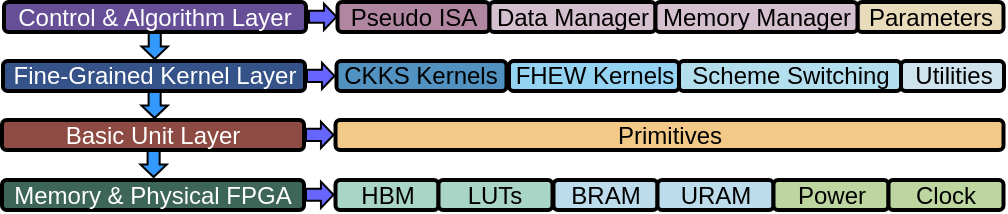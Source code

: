 <mxfile version="28.2.8">
  <diagram name="Page-1" id="jGNhddrc9n4SpIU9rqgM">
    <mxGraphModel dx="2252" dy="930" grid="1" gridSize="10" guides="1" tooltips="1" connect="1" arrows="1" fold="1" page="1" pageScale="1" pageWidth="1654" pageHeight="1169" math="0" shadow="0">
      <root>
        <mxCell id="0" />
        <mxCell id="1" parent="0" />
        <mxCell id="KlMsUJrAT-qtKgrj4Z0v-1" value="Memory &amp;amp; Physical FPGA" style="rounded=1;whiteSpace=wrap;html=1;fontStyle=0;strokeWidth=2;strokeColor=#000000;fillColor=#3D6658;fontColor=#FFFFFF;" vertex="1" parent="1">
          <mxGeometry x="430" y="359" width="151" height="15" as="geometry" />
        </mxCell>
        <mxCell id="KlMsUJrAT-qtKgrj4Z0v-2" value="Basic Unit Layer" style="rounded=1;whiteSpace=wrap;html=1;fontStyle=0;strokeWidth=2;strokeColor=#000000;fillColor=#8E4B43;fontColor=#FFFFFF;" vertex="1" parent="1">
          <mxGeometry x="430" y="329" width="151" height="15" as="geometry" />
        </mxCell>
        <mxCell id="KlMsUJrAT-qtKgrj4Z0v-3" value="Fine-Grained Kernel Layer" style="rounded=1;whiteSpace=wrap;html=1;fontStyle=0;strokeWidth=2;strokeColor=#000000;fillColor=#355389;fontColor=#FFFFFF;" vertex="1" parent="1">
          <mxGeometry x="430.5" y="299.5" width="151" height="15" as="geometry" />
        </mxCell>
        <mxCell id="KlMsUJrAT-qtKgrj4Z0v-4" value="Control &amp;amp; Algorithm Layer" style="rounded=1;whiteSpace=wrap;html=1;fontStyle=0;strokeWidth=2;strokeColor=#000000;fillColor=#664F97;fontColor=#FFFFFF;" vertex="1" parent="1">
          <mxGeometry x="431" y="270" width="151" height="15" as="geometry" />
        </mxCell>
        <mxCell id="KlMsUJrAT-qtKgrj4Z0v-5" value="HBM&lt;span style=&quot;color: rgba(0, 0, 0, 0); font-family: monospace; font-size: 0px; text-align: start; text-wrap-mode: nowrap;&quot;&gt;%3CmxGraphModel%3E%3Croot%3E%3CmxCell%20id%3D%220%22%2F%3E%3CmxCell%20id%3D%221%22%20parent%3D%220%22%2F%3E%3CmxCell%20id%3D%222%22%20value%3D%22CKKS%22%20style%3D%22rounded%3D1%3BwhiteSpace%3Dwrap%3Bhtml%3D1%3BstrokeColor%3Ddefault%3BfillColor%3D%238e413d%3BfontStyle%3D0%3BstrokeWidth%3D2%3BfontColor%3D%23FFFFFF%3B%22%20vertex%3D%221%22%20parent%3D%221%22%3E%3CmxGeometry%20x%3D%22332%22%20y%3D%22200%22%20width%3D%2251.5%22%20height%3D%2215%22%20as%3D%22geometry%22%2F%3E%3C%2FmxCell%3E%3C%2Froot%3E%3C%2FmxGraphModel%3E&lt;/span&gt;" style="rounded=1;whiteSpace=wrap;html=1;strokeColor=#000000;fillColor=#A9D5C6;fontStyle=0;strokeWidth=2;" vertex="1" parent="1">
          <mxGeometry x="596.75" y="359" width="51.5" height="15" as="geometry" />
        </mxCell>
        <mxCell id="KlMsUJrAT-qtKgrj4Z0v-6" value="BRAM" style="rounded=1;whiteSpace=wrap;html=1;strokeColor=#000000;fillColor=#BCDCEB;fontStyle=0;strokeWidth=2;" vertex="1" parent="1">
          <mxGeometry x="705.75" y="359" width="52" height="15" as="geometry" />
        </mxCell>
        <mxCell id="KlMsUJrAT-qtKgrj4Z0v-7" value="URAM" style="rounded=1;whiteSpace=wrap;html=1;strokeColor=#000000;fillColor=#BCDCEB;fontStyle=0;strokeWidth=2;" vertex="1" parent="1">
          <mxGeometry x="757.75" y="359" width="58" height="15" as="geometry" />
        </mxCell>
        <mxCell id="KlMsUJrAT-qtKgrj4Z0v-8" value="LUTs" style="rounded=1;whiteSpace=wrap;html=1;strokeColor=#000000;fillColor=#A9D5C6;fontStyle=0;strokeWidth=2;" vertex="1" parent="1">
          <mxGeometry x="648.25" y="359" width="57" height="15" as="geometry" />
        </mxCell>
        <mxCell id="KlMsUJrAT-qtKgrj4Z0v-9" value="Primitives" style="rounded=1;whiteSpace=wrap;html=1;strokeColor=#000000;fillColor=#F2C987;fontStyle=0;strokeWidth=2;" vertex="1" parent="1">
          <mxGeometry x="596.75" y="329" width="334" height="15" as="geometry" />
        </mxCell>
        <mxCell id="KlMsUJrAT-qtKgrj4Z0v-10" value="CK&lt;span style=&quot;color: rgba(0, 0, 0, 0); font-family: monospace; font-size: 0px; text-align: start; text-wrap-mode: nowrap;&quot;&gt;%3CmxGraphModel%3E%3Croot%3E%3CmxCell%20id%3D%220%22%2F%3E%3CmxCell%20id%3D%221%22%20parent%3D%220%22%2F%3E%3CmxCell%20id%3D%222%22%20value%3D%22BRAM%22%20style%3D%22rounded%3D1%3BwhiteSpace%3Dwrap%3Bhtml%3D1%3BstrokeColor%3D%236c8ebf%3BfillColor%3D%23dae8fc%3BfontStyle%3D0%3BstrokeWidth%3D2%3B%22%20vertex%3D%221%22%20parent%3D%221%22%3E%3CmxGeometry%20x%3D%22893.5%22%20y%3D%22344%22%20width%3D%2251.5%22%20height%3D%2215%22%20as%3D%22geometry%22%2F%3E%3C%2FmxCell%3E%3C%2Froot%3E%3C%2FmxGraphModel%3E&lt;/span&gt;KS Kernels" style="rounded=1;whiteSpace=wrap;html=1;strokeColor=#000000;fillColor=#5292C0;fontStyle=0;strokeWidth=2;" vertex="1" parent="1">
          <mxGeometry x="597.25" y="299.5" width="85" height="15" as="geometry" />
        </mxCell>
        <mxCell id="KlMsUJrAT-qtKgrj4Z0v-11" value="FHEW Kernels" style="rounded=1;whiteSpace=wrap;html=1;strokeColor=#000000;fillColor=#94D3F2;fontStyle=0;strokeWidth=2;" vertex="1" parent="1">
          <mxGeometry x="683.5" y="299.5" width="85" height="15" as="geometry" />
        </mxCell>
        <mxCell id="KlMsUJrAT-qtKgrj4Z0v-12" value="Scheme Switching" style="rounded=1;whiteSpace=wrap;html=1;strokeColor=#000000;fillColor=#B3DEED;fontStyle=0;strokeWidth=2;" vertex="1" parent="1">
          <mxGeometry x="768.5" y="299.5" width="111" height="15" as="geometry" />
        </mxCell>
        <mxCell id="KlMsUJrAT-qtKgrj4Z0v-13" value="Pseudo ISA" style="rounded=1;whiteSpace=wrap;html=1;strokeColor=#000000;fillColor=#B186A1;fontStyle=0;strokeWidth=2;" vertex="1" parent="1">
          <mxGeometry x="597.75" y="270" width="76" height="15" as="geometry" />
        </mxCell>
        <mxCell id="KlMsUJrAT-qtKgrj4Z0v-14" value="Data Manager" style="rounded=1;whiteSpace=wrap;html=1;strokeColor=#000000;fillColor=#D5C0CF;fontStyle=0;strokeWidth=2;" vertex="1" parent="1">
          <mxGeometry x="673.75" y="270" width="83" height="15" as="geometry" />
        </mxCell>
        <mxCell id="KlMsUJrAT-qtKgrj4Z0v-15" value="Parameters" style="rounded=1;whiteSpace=wrap;html=1;strokeColor=#000000;fillColor=#E9DCBA;fontStyle=0;strokeWidth=2;" vertex="1" parent="1">
          <mxGeometry x="857.75" y="270" width="73" height="15" as="geometry" />
        </mxCell>
        <mxCell id="KlMsUJrAT-qtKgrj4Z0v-16" value="Memory Manager" style="rounded=1;whiteSpace=wrap;html=1;strokeColor=#000000;fillColor=#D5C0CF;fontStyle=0;strokeWidth=2;" vertex="1" parent="1">
          <mxGeometry x="756.75" y="270" width="101" height="15" as="geometry" />
        </mxCell>
        <mxCell id="KlMsUJrAT-qtKgrj4Z0v-17" value="Utilities" style="rounded=1;whiteSpace=wrap;html=1;strokeColor=#000000;fillColor=#CFE3EE;fontStyle=0;strokeWidth=2;" vertex="1" parent="1">
          <mxGeometry x="879.5" y="299.5" width="51.5" height="15" as="geometry" />
        </mxCell>
        <mxCell id="KlMsUJrAT-qtKgrj4Z0v-18" value="Power" style="rounded=1;whiteSpace=wrap;html=1;strokeColor=#000000;fillColor=#BDD69F;fontStyle=0;strokeWidth=2;" vertex="1" parent="1">
          <mxGeometry x="815.75" y="359" width="57.5" height="15" as="geometry" />
        </mxCell>
        <mxCell id="KlMsUJrAT-qtKgrj4Z0v-19" value="Clock" style="rounded=1;whiteSpace=wrap;html=1;strokeColor=#000000;fillColor=#BDD69F;fontStyle=0;strokeWidth=2;" vertex="1" parent="1">
          <mxGeometry x="873.25" y="359" width="57.5" height="15" as="geometry" />
        </mxCell>
        <mxCell id="KlMsUJrAT-qtKgrj4Z0v-20" value="" style="shape=flexArrow;endArrow=classic;html=1;rounded=0;width=6.027;endSize=1.759;endWidth=6.111;fillColor=#3399FF;entryX=0.5;entryY=0;entryDx=0;entryDy=0;exitX=0.5;exitY=1;exitDx=0;exitDy=0;" edge="1" parent="1">
          <mxGeometry width="50" height="50" relative="1" as="geometry">
            <mxPoint x="506.31" y="314.5" as="sourcePoint" />
            <mxPoint x="506.31" y="328.5" as="targetPoint" />
          </mxGeometry>
        </mxCell>
        <mxCell id="KlMsUJrAT-qtKgrj4Z0v-21" value="" style="shape=flexArrow;endArrow=classic;html=1;rounded=0;width=6.027;endSize=1.759;endWidth=6.111;fillColor=#3399FF;entryX=0.5;entryY=0;entryDx=0;entryDy=0;exitX=0.5;exitY=1;exitDx=0;exitDy=0;" edge="1" parent="1">
          <mxGeometry width="50" height="50" relative="1" as="geometry">
            <mxPoint x="506.37" y="285" as="sourcePoint" />
            <mxPoint x="506.37" y="299" as="targetPoint" />
          </mxGeometry>
        </mxCell>
        <mxCell id="KlMsUJrAT-qtKgrj4Z0v-22" value="" style="shape=flexArrow;endArrow=classic;html=1;rounded=0;width=6.027;endSize=1.759;endWidth=6.111;fillColor=#3399FF;entryX=0.5;entryY=0;entryDx=0;entryDy=0;" edge="1" parent="1">
          <mxGeometry width="50" height="50" relative="1" as="geometry">
            <mxPoint x="505.81" y="344" as="sourcePoint" />
            <mxPoint x="505.81" y="358" as="targetPoint" />
          </mxGeometry>
        </mxCell>
        <mxCell id="KlMsUJrAT-qtKgrj4Z0v-23" value="" style="shape=flexArrow;endArrow=classic;html=1;rounded=0;width=6.027;endSize=1.759;endWidth=6.111;fillColor=#6666FF;entryX=0.5;entryY=0;entryDx=0;entryDy=0;" edge="1" parent="1">
          <mxGeometry width="50" height="50" relative="1" as="geometry">
            <mxPoint x="583" y="277.42" as="sourcePoint" />
            <mxPoint x="597.75" y="277.42" as="targetPoint" />
          </mxGeometry>
        </mxCell>
        <mxCell id="KlMsUJrAT-qtKgrj4Z0v-24" value="" style="shape=flexArrow;endArrow=classic;html=1;rounded=0;width=6.027;endSize=1.759;endWidth=6.111;fillColor=#6666FF;entryX=0.5;entryY=0;entryDx=0;entryDy=0;" edge="1" parent="1">
          <mxGeometry width="50" height="50" relative="1" as="geometry">
            <mxPoint x="582" y="306.94" as="sourcePoint" />
            <mxPoint x="596.75" y="306.94" as="targetPoint" />
          </mxGeometry>
        </mxCell>
        <mxCell id="KlMsUJrAT-qtKgrj4Z0v-25" value="" style="shape=flexArrow;endArrow=classic;html=1;rounded=0;width=6.027;endSize=1.759;endWidth=6.111;fillColor=#6666FF;entryX=0.5;entryY=0;entryDx=0;entryDy=0;" edge="1" parent="1">
          <mxGeometry width="50" height="50" relative="1" as="geometry">
            <mxPoint x="581.5" y="336.44" as="sourcePoint" />
            <mxPoint x="596.25" y="336.44" as="targetPoint" />
          </mxGeometry>
        </mxCell>
        <mxCell id="KlMsUJrAT-qtKgrj4Z0v-26" value="" style="shape=flexArrow;endArrow=classic;html=1;rounded=0;width=6.027;endSize=1.759;endWidth=6.111;fillColor=#6666FF;entryX=0.5;entryY=0;entryDx=0;entryDy=0;" edge="1" parent="1">
          <mxGeometry width="50" height="50" relative="1" as="geometry">
            <mxPoint x="581.5" y="366.41" as="sourcePoint" />
            <mxPoint x="596.25" y="366.41" as="targetPoint" />
          </mxGeometry>
        </mxCell>
      </root>
    </mxGraphModel>
  </diagram>
</mxfile>
